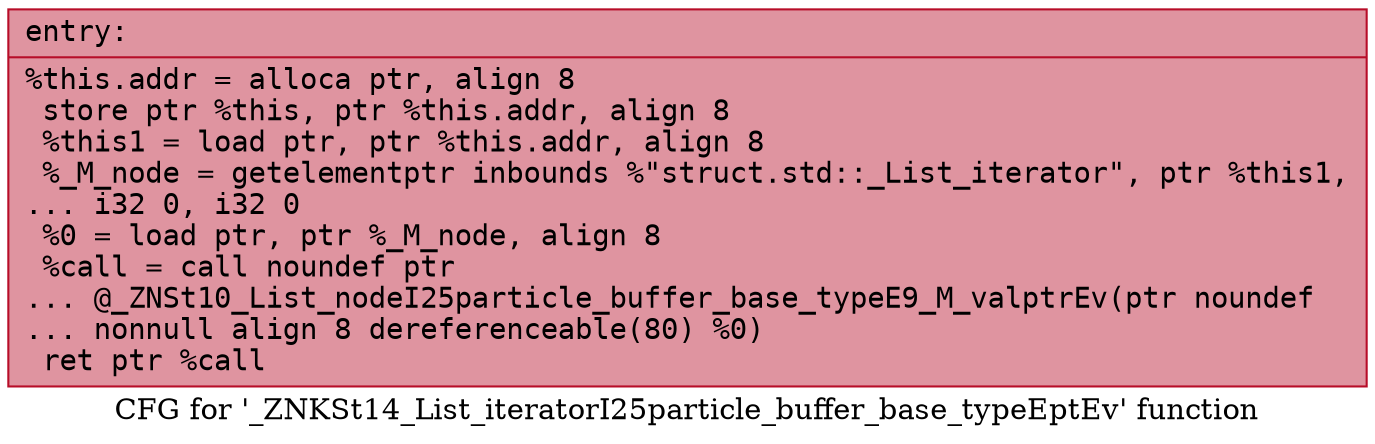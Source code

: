 digraph "CFG for '_ZNKSt14_List_iteratorI25particle_buffer_base_typeEptEv' function" {
	label="CFG for '_ZNKSt14_List_iteratorI25particle_buffer_base_typeEptEv' function";

	Node0x558b6946c1f0 [shape=record,color="#b70d28ff", style=filled, fillcolor="#b70d2870" fontname="Courier",label="{entry:\l|  %this.addr = alloca ptr, align 8\l  store ptr %this, ptr %this.addr, align 8\l  %this1 = load ptr, ptr %this.addr, align 8\l  %_M_node = getelementptr inbounds %\"struct.std::_List_iterator\", ptr %this1,\l... i32 0, i32 0\l  %0 = load ptr, ptr %_M_node, align 8\l  %call = call noundef ptr\l... @_ZNSt10_List_nodeI25particle_buffer_base_typeE9_M_valptrEv(ptr noundef\l... nonnull align 8 dereferenceable(80) %0)\l  ret ptr %call\l}"];
}
